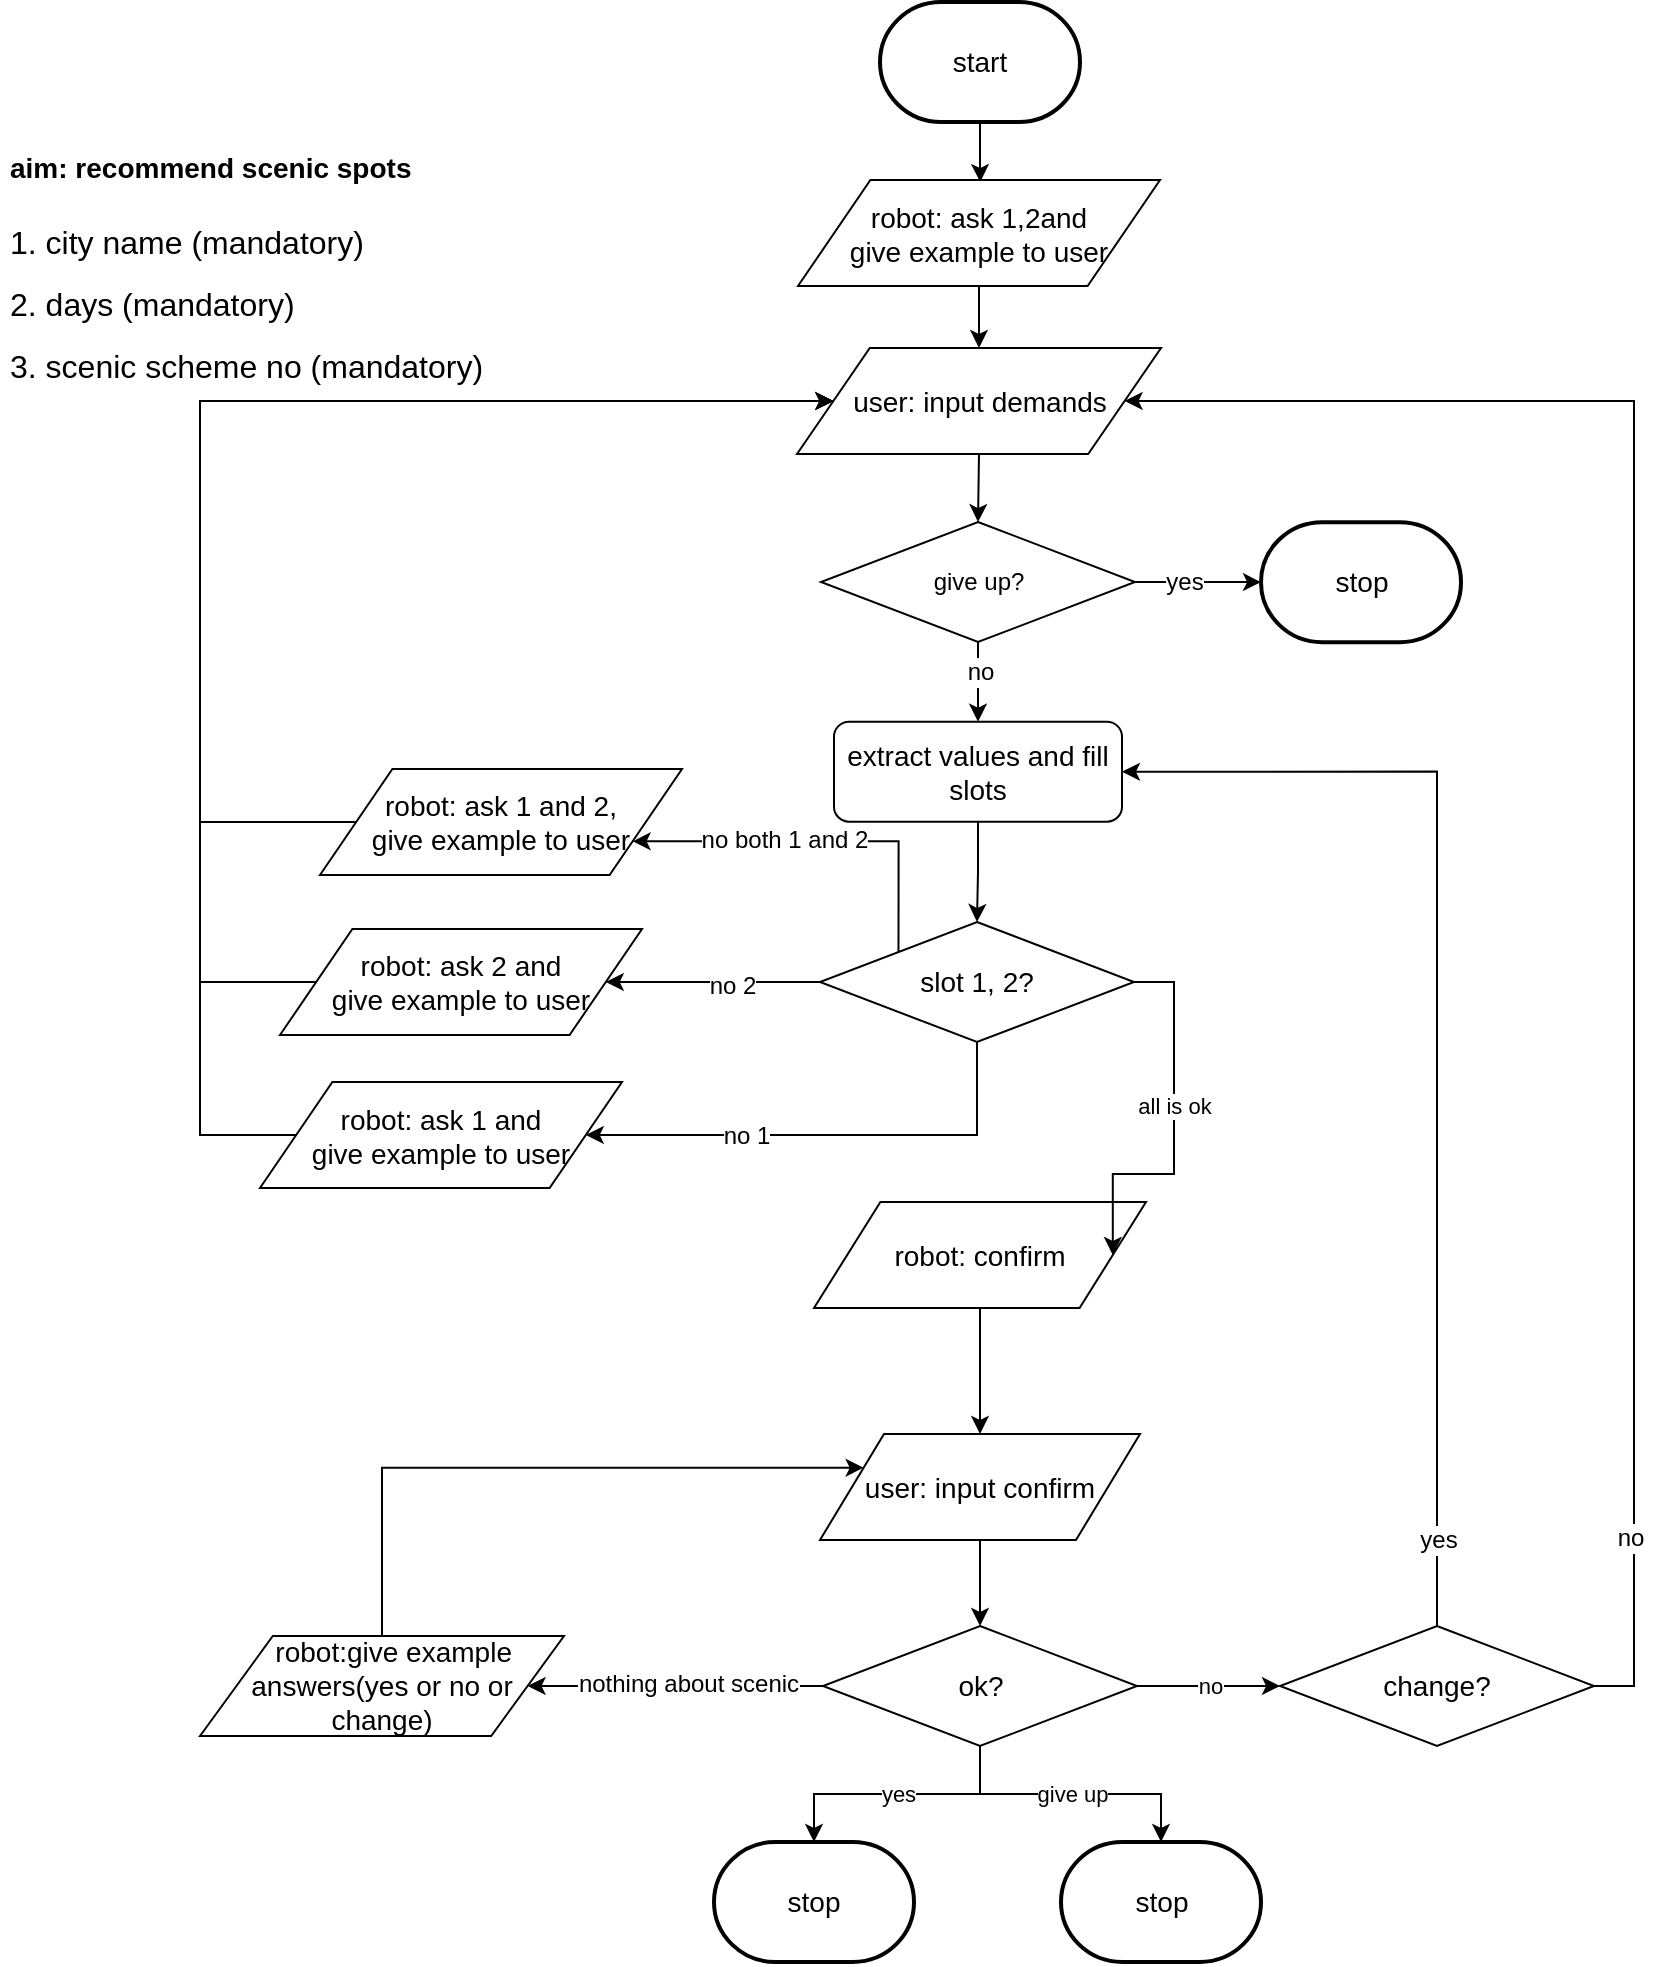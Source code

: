 <mxfile version="12.1.3" type="github" pages="1">
  <diagram id="Uv_IUAGfh6rt7eSbK6z7" name="Page-1">
    <mxGraphModel dx="768" dy="461" grid="1" gridSize="10" guides="1" tooltips="1" connect="1" arrows="1" fold="1" page="1" pageScale="1" pageWidth="1169" pageHeight="827" math="0" shadow="0">
      <root>
        <mxCell id="0"/>
        <mxCell id="1" parent="0"/>
        <mxCell id="ZdLvu9rMF-e9NeADQEDv-1" value="&lt;h1&gt;&lt;font style=&quot;font-size: 14px&quot;&gt;aim:&amp;nbsp;recommend scenic spots&lt;/font&gt;&lt;/h1&gt;&lt;p&gt;&lt;font size=&quot;3&quot;&gt;1. city name (mandatory)&lt;br&gt;&lt;/font&gt;&lt;/p&gt;&lt;p&gt;&lt;font size=&quot;3&quot;&gt;2. days (mandatory)&lt;/font&gt;&lt;/p&gt;&lt;p&gt;&lt;font size=&quot;3&quot;&gt;3. scenic scheme no (mandatory)&amp;nbsp;&lt;/font&gt;&lt;/p&gt;" style="text;html=1;strokeColor=none;fillColor=none;spacing=5;spacingTop=-20;whiteSpace=wrap;overflow=hidden;rounded=0;" parent="1" vertex="1">
          <mxGeometry x="40" y="390" width="330" height="140" as="geometry"/>
        </mxCell>
        <mxCell id="ZdLvu9rMF-e9NeADQEDv-6" value="" style="edgeStyle=orthogonalEdgeStyle;rounded=0;orthogonalLoop=1;jettySize=auto;html=1;" parent="1" source="ZdLvu9rMF-e9NeADQEDv-2" edge="1">
          <mxGeometry relative="1" as="geometry">
            <mxPoint x="530.143" y="420" as="targetPoint"/>
          </mxGeometry>
        </mxCell>
        <mxCell id="ZdLvu9rMF-e9NeADQEDv-2" value="&lt;span style=&quot;font-size: 14px&quot;&gt;start&lt;/span&gt;" style="strokeWidth=2;html=1;shape=mxgraph.flowchart.terminator;whiteSpace=wrap;" parent="1" vertex="1">
          <mxGeometry x="480" y="330.019" width="100" height="60" as="geometry"/>
        </mxCell>
        <mxCell id="ZdLvu9rMF-e9NeADQEDv-8" value="" style="edgeStyle=orthogonalEdgeStyle;rounded=0;orthogonalLoop=1;jettySize=auto;html=1;exitX=0.5;exitY=1;exitDx=0;exitDy=0;" parent="1" source="pfhdU-tTY5kygRQVZPBf-1" target="ZdLvu9rMF-e9NeADQEDv-7" edge="1">
          <mxGeometry relative="1" as="geometry">
            <mxPoint x="530.143" y="470" as="sourcePoint"/>
          </mxGeometry>
        </mxCell>
        <mxCell id="3d76lTKfxvikt1JQ4MvX-3" style="edgeStyle=orthogonalEdgeStyle;rounded=0;orthogonalLoop=1;jettySize=auto;html=1;exitX=0.5;exitY=1;exitDx=0;exitDy=0;entryX=0.5;entryY=0;entryDx=0;entryDy=0;" parent="1" source="ZdLvu9rMF-e9NeADQEDv-7" target="3d76lTKfxvikt1JQ4MvX-1" edge="1">
          <mxGeometry relative="1" as="geometry">
            <mxPoint x="529.167" y="587.667" as="targetPoint"/>
          </mxGeometry>
        </mxCell>
        <mxCell id="ZdLvu9rMF-e9NeADQEDv-7" value="&lt;font style=&quot;font-size: 14px&quot;&gt;user: input demands&lt;/font&gt;" style="shape=parallelogram;perimeter=parallelogramPerimeter;whiteSpace=wrap;html=1;" parent="1" vertex="1">
          <mxGeometry x="438.5" y="503" width="182" height="53" as="geometry"/>
        </mxCell>
        <mxCell id="ZdLvu9rMF-e9NeADQEDv-18" value="" style="edgeStyle=orthogonalEdgeStyle;rounded=0;orthogonalLoop=1;jettySize=auto;html=1;" parent="1" source="ZdLvu9rMF-e9NeADQEDv-10" target="ZdLvu9rMF-e9NeADQEDv-17" edge="1">
          <mxGeometry relative="1" as="geometry"/>
        </mxCell>
        <mxCell id="ZdLvu9rMF-e9NeADQEDv-10" value="&lt;font style=&quot;font-size: 14px&quot;&gt;robot: confirm&lt;/font&gt;" style="shape=parallelogram;perimeter=parallelogramPerimeter;whiteSpace=wrap;html=1;" parent="1" vertex="1">
          <mxGeometry x="447" y="930" width="166" height="53" as="geometry"/>
        </mxCell>
        <mxCell id="ZdLvu9rMF-e9NeADQEDv-14" value="all is ok" style="edgeStyle=orthogonalEdgeStyle;rounded=0;orthogonalLoop=1;jettySize=auto;html=1;exitX=1;exitY=0.5;exitDx=0;exitDy=0;entryX=1;entryY=0.5;entryDx=0;entryDy=0;" parent="1" source="ZdLvu9rMF-e9NeADQEDv-12" target="ZdLvu9rMF-e9NeADQEDv-10" edge="1">
          <mxGeometry x="-0.125" relative="1" as="geometry">
            <mxPoint x="530" y="930" as="targetPoint"/>
            <Array as="points">
              <mxPoint x="627" y="820"/>
              <mxPoint x="627" y="916"/>
            </Array>
            <mxPoint as="offset"/>
          </mxGeometry>
        </mxCell>
        <mxCell id="ZdLvu9rMF-e9NeADQEDv-15" style="edgeStyle=orthogonalEdgeStyle;rounded=0;orthogonalLoop=1;jettySize=auto;html=1;exitX=0;exitY=0.5;exitDx=0;exitDy=0;entryX=1;entryY=0.5;entryDx=0;entryDy=0;" parent="1" source="ZdLvu9rMF-e9NeADQEDv-12" target="pfhdU-tTY5kygRQVZPBf-4" edge="1">
          <mxGeometry relative="1" as="geometry">
            <Array as="points">
              <mxPoint x="410" y="820"/>
              <mxPoint x="410" y="820"/>
            </Array>
          </mxGeometry>
        </mxCell>
        <mxCell id="pfhdU-tTY5kygRQVZPBf-12" value="no 2" style="text;html=1;resizable=0;points=[];align=center;verticalAlign=middle;labelBackgroundColor=#ffffff;" vertex="1" connectable="0" parent="ZdLvu9rMF-e9NeADQEDv-15">
          <mxGeometry x="-0.178" y="2" relative="1" as="geometry">
            <mxPoint as="offset"/>
          </mxGeometry>
        </mxCell>
        <mxCell id="pfhdU-tTY5kygRQVZPBf-10" style="edgeStyle=orthogonalEdgeStyle;rounded=0;orthogonalLoop=1;jettySize=auto;html=1;exitX=0.5;exitY=1;exitDx=0;exitDy=0;entryX=1;entryY=0.5;entryDx=0;entryDy=0;" edge="1" parent="1" source="ZdLvu9rMF-e9NeADQEDv-12" target="pfhdU-tTY5kygRQVZPBf-5">
          <mxGeometry relative="1" as="geometry">
            <Array as="points">
              <mxPoint x="529" y="897"/>
            </Array>
          </mxGeometry>
        </mxCell>
        <mxCell id="pfhdU-tTY5kygRQVZPBf-11" value="no 1" style="text;html=1;resizable=0;points=[];align=center;verticalAlign=middle;labelBackgroundColor=#ffffff;" vertex="1" connectable="0" parent="pfhdU-tTY5kygRQVZPBf-10">
          <mxGeometry x="0.342" relative="1" as="geometry">
            <mxPoint as="offset"/>
          </mxGeometry>
        </mxCell>
        <mxCell id="pfhdU-tTY5kygRQVZPBf-15" style="edgeStyle=orthogonalEdgeStyle;rounded=0;orthogonalLoop=1;jettySize=auto;html=1;exitX=0;exitY=0;exitDx=0;exitDy=0;entryX=1;entryY=0.75;entryDx=0;entryDy=0;" edge="1" parent="1" source="ZdLvu9rMF-e9NeADQEDv-12" target="pfhdU-tTY5kygRQVZPBf-13">
          <mxGeometry relative="1" as="geometry">
            <Array as="points">
              <mxPoint x="489" y="750"/>
            </Array>
          </mxGeometry>
        </mxCell>
        <mxCell id="pfhdU-tTY5kygRQVZPBf-16" value="no both 1 and 2" style="text;html=1;resizable=0;points=[];align=center;verticalAlign=middle;labelBackgroundColor=#ffffff;" vertex="1" connectable="0" parent="pfhdU-tTY5kygRQVZPBf-15">
          <mxGeometry x="0.192" y="-1" relative="1" as="geometry">
            <mxPoint as="offset"/>
          </mxGeometry>
        </mxCell>
        <mxCell id="ZdLvu9rMF-e9NeADQEDv-12" value="&lt;font style=&quot;font-size: 14px&quot;&gt;slot 1, 2?&lt;br&gt;&lt;/font&gt;" style="rhombus;whiteSpace=wrap;html=1;" parent="1" vertex="1">
          <mxGeometry x="450" y="790" width="157" height="60" as="geometry"/>
        </mxCell>
        <mxCell id="ZdLvu9rMF-e9NeADQEDv-23" value="" style="edgeStyle=orthogonalEdgeStyle;rounded=0;orthogonalLoop=1;jettySize=auto;html=1;" parent="1" source="ZdLvu9rMF-e9NeADQEDv-17" target="ZdLvu9rMF-e9NeADQEDv-22" edge="1">
          <mxGeometry relative="1" as="geometry"/>
        </mxCell>
        <mxCell id="ZdLvu9rMF-e9NeADQEDv-17" value="&lt;span style=&quot;font-size: 14px&quot;&gt;user: input confirm&lt;/span&gt;" style="shape=parallelogram;perimeter=parallelogramPerimeter;whiteSpace=wrap;html=1;" parent="1" vertex="1">
          <mxGeometry x="450" y="1046" width="160" height="53" as="geometry"/>
        </mxCell>
        <mxCell id="ZdLvu9rMF-e9NeADQEDv-25" value="yes" style="edgeStyle=orthogonalEdgeStyle;rounded=0;orthogonalLoop=1;jettySize=auto;html=1;" parent="1" source="ZdLvu9rMF-e9NeADQEDv-22" target="ZdLvu9rMF-e9NeADQEDv-24" edge="1">
          <mxGeometry relative="1" as="geometry"/>
        </mxCell>
        <mxCell id="ZdLvu9rMF-e9NeADQEDv-28" value="no" style="edgeStyle=orthogonalEdgeStyle;rounded=0;orthogonalLoop=1;jettySize=auto;html=1;" parent="1" source="ZdLvu9rMF-e9NeADQEDv-22" target="ZdLvu9rMF-e9NeADQEDv-27" edge="1">
          <mxGeometry relative="1" as="geometry"/>
        </mxCell>
        <mxCell id="3d76lTKfxvikt1JQ4MvX-12" value="give up" style="edgeStyle=orthogonalEdgeStyle;rounded=0;orthogonalLoop=1;jettySize=auto;html=1;exitX=0.5;exitY=1;exitDx=0;exitDy=0;entryX=0.5;entryY=0;entryDx=0;entryDy=0;entryPerimeter=0;" parent="1" source="ZdLvu9rMF-e9NeADQEDv-22" target="3d76lTKfxvikt1JQ4MvX-11" edge="1">
          <mxGeometry relative="1" as="geometry">
            <Array as="points">
              <mxPoint x="530" y="1226"/>
              <mxPoint x="621" y="1226"/>
            </Array>
          </mxGeometry>
        </mxCell>
        <mxCell id="3d76lTKfxvikt1JQ4MvX-14" style="edgeStyle=orthogonalEdgeStyle;rounded=0;orthogonalLoop=1;jettySize=auto;html=1;exitX=0;exitY=0.5;exitDx=0;exitDy=0;entryX=1;entryY=0.5;entryDx=0;entryDy=0;" parent="1" source="ZdLvu9rMF-e9NeADQEDv-22" target="3d76lTKfxvikt1JQ4MvX-13" edge="1">
          <mxGeometry relative="1" as="geometry"/>
        </mxCell>
        <mxCell id="3d76lTKfxvikt1JQ4MvX-17" value="nothing about scenic" style="text;html=1;resizable=0;points=[];align=center;verticalAlign=middle;labelBackgroundColor=#ffffff;" parent="3d76lTKfxvikt1JQ4MvX-14" vertex="1" connectable="0">
          <mxGeometry x="-0.078" y="-1" relative="1" as="geometry">
            <mxPoint as="offset"/>
          </mxGeometry>
        </mxCell>
        <mxCell id="ZdLvu9rMF-e9NeADQEDv-22" value="&lt;font style=&quot;font-size: 14px&quot;&gt;ok?&lt;br&gt;&lt;/font&gt;" style="rhombus;whiteSpace=wrap;html=1;" parent="1" vertex="1">
          <mxGeometry x="451.5" y="1142" width="157" height="60" as="geometry"/>
        </mxCell>
        <mxCell id="ZdLvu9rMF-e9NeADQEDv-24" value="&lt;font style=&quot;font-size: 14px&quot;&gt;stop&lt;/font&gt;" style="strokeWidth=2;html=1;shape=mxgraph.flowchart.terminator;whiteSpace=wrap;" parent="1" vertex="1">
          <mxGeometry x="397" y="1250" width="100" height="60" as="geometry"/>
        </mxCell>
        <mxCell id="ZdLvu9rMF-e9NeADQEDv-29" style="edgeStyle=orthogonalEdgeStyle;rounded=0;orthogonalLoop=1;jettySize=auto;html=1;exitX=0.5;exitY=0;exitDx=0;exitDy=0;entryX=1;entryY=0.5;entryDx=0;entryDy=0;" parent="1" source="ZdLvu9rMF-e9NeADQEDv-27" target="EZ8DaDbHSel93DJGd2NS-1" edge="1">
          <mxGeometry relative="1" as="geometry">
            <mxPoint x="759" y="607.037" as="targetPoint"/>
          </mxGeometry>
        </mxCell>
        <mxCell id="ZdLvu9rMF-e9NeADQEDv-31" value="yes" style="text;html=1;resizable=0;points=[];align=center;verticalAlign=middle;labelBackgroundColor=#ffffff;" parent="ZdLvu9rMF-e9NeADQEDv-29" vertex="1" connectable="0">
          <mxGeometry x="-0.851" relative="1" as="geometry">
            <mxPoint as="offset"/>
          </mxGeometry>
        </mxCell>
        <mxCell id="ZdLvu9rMF-e9NeADQEDv-30" style="edgeStyle=orthogonalEdgeStyle;rounded=0;orthogonalLoop=1;jettySize=auto;html=1;exitX=1;exitY=0.5;exitDx=0;exitDy=0;entryX=1;entryY=0.5;entryDx=0;entryDy=0;" parent="1" source="ZdLvu9rMF-e9NeADQEDv-27" target="ZdLvu9rMF-e9NeADQEDv-7" edge="1">
          <mxGeometry relative="1" as="geometry">
            <Array as="points">
              <mxPoint x="857" y="1172"/>
              <mxPoint x="857" y="529"/>
            </Array>
          </mxGeometry>
        </mxCell>
        <mxCell id="ZdLvu9rMF-e9NeADQEDv-32" value="no" style="text;html=1;resizable=0;points=[];align=center;verticalAlign=middle;labelBackgroundColor=#ffffff;" parent="ZdLvu9rMF-e9NeADQEDv-30" vertex="1" connectable="0">
          <mxGeometry x="-0.794" y="2" relative="1" as="geometry">
            <mxPoint as="offset"/>
          </mxGeometry>
        </mxCell>
        <mxCell id="ZdLvu9rMF-e9NeADQEDv-27" value="&lt;font style=&quot;font-size: 14px&quot;&gt;change?&lt;br&gt;&lt;/font&gt;" style="rhombus;whiteSpace=wrap;html=1;" parent="1" vertex="1">
          <mxGeometry x="680" y="1142" width="157" height="60" as="geometry"/>
        </mxCell>
        <mxCell id="EZ8DaDbHSel93DJGd2NS-3" style="edgeStyle=orthogonalEdgeStyle;rounded=0;orthogonalLoop=1;jettySize=auto;html=1;exitX=0.5;exitY=1;exitDx=0;exitDy=0;entryX=0.5;entryY=0;entryDx=0;entryDy=0;" parent="1" source="EZ8DaDbHSel93DJGd2NS-1" target="ZdLvu9rMF-e9NeADQEDv-12" edge="1">
          <mxGeometry relative="1" as="geometry"/>
        </mxCell>
        <mxCell id="EZ8DaDbHSel93DJGd2NS-1" value="&lt;font style=&quot;font-size: 14px&quot;&gt;extract values and fill slots&lt;/font&gt;" style="rounded=1;whiteSpace=wrap;html=1;" parent="1" vertex="1">
          <mxGeometry x="457" y="689.843" width="144" height="50" as="geometry"/>
        </mxCell>
        <mxCell id="3d76lTKfxvikt1JQ4MvX-7" style="edgeStyle=orthogonalEdgeStyle;rounded=0;orthogonalLoop=1;jettySize=auto;html=1;exitX=1;exitY=0.5;exitDx=0;exitDy=0;entryX=0;entryY=0.5;entryDx=0;entryDy=0;entryPerimeter=0;" parent="1" source="3d76lTKfxvikt1JQ4MvX-1" target="3d76lTKfxvikt1JQ4MvX-6" edge="1">
          <mxGeometry relative="1" as="geometry"/>
        </mxCell>
        <mxCell id="3d76lTKfxvikt1JQ4MvX-9" value="yes" style="text;html=1;resizable=0;points=[];align=center;verticalAlign=middle;labelBackgroundColor=#ffffff;" parent="3d76lTKfxvikt1JQ4MvX-7" vertex="1" connectable="0">
          <mxGeometry x="-0.241" relative="1" as="geometry">
            <mxPoint as="offset"/>
          </mxGeometry>
        </mxCell>
        <mxCell id="3d76lTKfxvikt1JQ4MvX-8" style="edgeStyle=orthogonalEdgeStyle;rounded=0;orthogonalLoop=1;jettySize=auto;html=1;exitX=0.5;exitY=1;exitDx=0;exitDy=0;entryX=0.5;entryY=0;entryDx=0;entryDy=0;" parent="1" source="3d76lTKfxvikt1JQ4MvX-1" target="EZ8DaDbHSel93DJGd2NS-1" edge="1">
          <mxGeometry relative="1" as="geometry"/>
        </mxCell>
        <mxCell id="3d76lTKfxvikt1JQ4MvX-10" value="no" style="text;html=1;resizable=0;points=[];align=center;verticalAlign=middle;labelBackgroundColor=#ffffff;" parent="3d76lTKfxvikt1JQ4MvX-8" vertex="1" connectable="0">
          <mxGeometry x="-0.241" y="1" relative="1" as="geometry">
            <mxPoint as="offset"/>
          </mxGeometry>
        </mxCell>
        <mxCell id="3d76lTKfxvikt1JQ4MvX-1" value="give up?" style="rhombus;whiteSpace=wrap;html=1;" parent="1" vertex="1">
          <mxGeometry x="450.5" y="590" width="157" height="60" as="geometry"/>
        </mxCell>
        <mxCell id="3d76lTKfxvikt1JQ4MvX-6" value="&lt;font style=&quot;font-size: 14px&quot;&gt;stop&lt;/font&gt;" style="strokeWidth=2;html=1;shape=mxgraph.flowchart.terminator;whiteSpace=wrap;" parent="1" vertex="1">
          <mxGeometry x="670.5" y="590.069" width="100" height="60" as="geometry"/>
        </mxCell>
        <mxCell id="3d76lTKfxvikt1JQ4MvX-11" value="&lt;font style=&quot;font-size: 14px&quot;&gt;stop&lt;/font&gt;" style="strokeWidth=2;html=1;shape=mxgraph.flowchart.terminator;whiteSpace=wrap;" parent="1" vertex="1">
          <mxGeometry x="570.5" y="1250" width="100" height="60" as="geometry"/>
        </mxCell>
        <mxCell id="3d76lTKfxvikt1JQ4MvX-15" style="edgeStyle=orthogonalEdgeStyle;rounded=0;orthogonalLoop=1;jettySize=auto;html=1;exitX=0.5;exitY=0;exitDx=0;exitDy=0;entryX=0;entryY=0.25;entryDx=0;entryDy=0;" parent="1" source="3d76lTKfxvikt1JQ4MvX-13" target="ZdLvu9rMF-e9NeADQEDv-17" edge="1">
          <mxGeometry relative="1" as="geometry">
            <Array as="points">
              <mxPoint x="231" y="1063"/>
            </Array>
          </mxGeometry>
        </mxCell>
        <mxCell id="3d76lTKfxvikt1JQ4MvX-13" value="&lt;span style=&quot;font-size: 14px&quot;&gt;&amp;nbsp; &amp;nbsp;robot:give example answers(yes or no or change)&lt;/span&gt;" style="shape=parallelogram;perimeter=parallelogramPerimeter;whiteSpace=wrap;html=1;" parent="1" vertex="1">
          <mxGeometry x="140" y="1147" width="182" height="50" as="geometry"/>
        </mxCell>
        <mxCell id="pfhdU-tTY5kygRQVZPBf-1" value="&lt;font style=&quot;font-size: 14px&quot;&gt;robot: ask 1,2and&lt;br&gt;give example to user&lt;/font&gt;" style="shape=parallelogram;perimeter=parallelogramPerimeter;whiteSpace=wrap;html=1;" vertex="1" parent="1">
          <mxGeometry x="439" y="419" width="181" height="53" as="geometry"/>
        </mxCell>
        <mxCell id="pfhdU-tTY5kygRQVZPBf-8" style="edgeStyle=orthogonalEdgeStyle;rounded=0;orthogonalLoop=1;jettySize=auto;html=1;exitX=0;exitY=0.5;exitDx=0;exitDy=0;entryX=0;entryY=0.5;entryDx=0;entryDy=0;" edge="1" parent="1" source="pfhdU-tTY5kygRQVZPBf-4" target="ZdLvu9rMF-e9NeADQEDv-7">
          <mxGeometry relative="1" as="geometry">
            <Array as="points">
              <mxPoint x="140" y="820"/>
              <mxPoint x="140" y="530"/>
            </Array>
          </mxGeometry>
        </mxCell>
        <mxCell id="pfhdU-tTY5kygRQVZPBf-4" value="&lt;font style=&quot;font-size: 14px&quot;&gt;robot: ask 2 and&lt;br&gt;give example to user&lt;/font&gt;" style="shape=parallelogram;perimeter=parallelogramPerimeter;whiteSpace=wrap;html=1;" vertex="1" parent="1">
          <mxGeometry x="180" y="793.5" width="181" height="53" as="geometry"/>
        </mxCell>
        <mxCell id="pfhdU-tTY5kygRQVZPBf-9" style="edgeStyle=orthogonalEdgeStyle;rounded=0;orthogonalLoop=1;jettySize=auto;html=1;exitX=0;exitY=0.5;exitDx=0;exitDy=0;entryX=0;entryY=0.5;entryDx=0;entryDy=0;" edge="1" parent="1" source="pfhdU-tTY5kygRQVZPBf-5" target="ZdLvu9rMF-e9NeADQEDv-7">
          <mxGeometry relative="1" as="geometry">
            <Array as="points">
              <mxPoint x="140" y="897"/>
              <mxPoint x="140" y="530"/>
            </Array>
          </mxGeometry>
        </mxCell>
        <mxCell id="pfhdU-tTY5kygRQVZPBf-5" value="&lt;font style=&quot;font-size: 14px&quot;&gt;robot: ask 1 and&lt;br&gt;give example to user&lt;/font&gt;" style="shape=parallelogram;perimeter=parallelogramPerimeter;whiteSpace=wrap;html=1;" vertex="1" parent="1">
          <mxGeometry x="170" y="870" width="181" height="53" as="geometry"/>
        </mxCell>
        <mxCell id="pfhdU-tTY5kygRQVZPBf-17" style="edgeStyle=orthogonalEdgeStyle;rounded=0;orthogonalLoop=1;jettySize=auto;html=1;exitX=0;exitY=0.5;exitDx=0;exitDy=0;entryX=0;entryY=0.5;entryDx=0;entryDy=0;" edge="1" parent="1" source="pfhdU-tTY5kygRQVZPBf-13" target="ZdLvu9rMF-e9NeADQEDv-7">
          <mxGeometry relative="1" as="geometry">
            <Array as="points">
              <mxPoint x="140" y="740"/>
              <mxPoint x="140" y="530"/>
            </Array>
          </mxGeometry>
        </mxCell>
        <mxCell id="pfhdU-tTY5kygRQVZPBf-13" value="&lt;font style=&quot;font-size: 14px&quot;&gt;robot: ask 1 and 2,&lt;br&gt;give example to user&lt;/font&gt;" style="shape=parallelogram;perimeter=parallelogramPerimeter;whiteSpace=wrap;html=1;" vertex="1" parent="1">
          <mxGeometry x="200" y="713.5" width="181" height="53" as="geometry"/>
        </mxCell>
      </root>
    </mxGraphModel>
  </diagram>
</mxfile>

